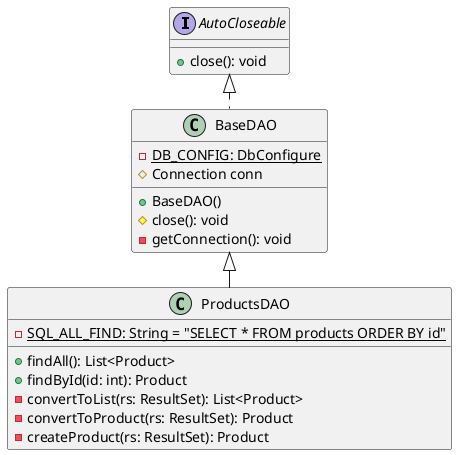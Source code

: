 @startuml ProductDAO
left to right direction

interface AutoCloseable {
  ' 抽象メソッド
  {method} +close(): void
}

class BaseDAO {
  {static} -DB_CONFIG: DbConfigure
  {field}  #Connection conn
  '
  ' コンストラクタ
  {method} +BaseDAO()
  '
  ' 限定公開メソッド：継承クラスからの利用のみ許可
  {method} #close(): void
  '
  ' 内部メソッド
  {method} -getConnection(): void
}

class ProductsDAO {
  ' SQL文字列
  {static} -SQL_ALL_FIND: String = "SELECT * FROM products ORDER BY id"
  '
  ' 公開メソッド：CRUD操作実行メソッド
  {method} +findAll(): List<Product>
  {method} +findById(id: int): Product
  ' 
  ' 補助メソッド（非公開）
  {method} -convertToList(rs: ResultSet): List<Product>
  {method} -convertToProduct(rs: ResultSet): Product
  {method} -createProduct(rs: ResultSet): Product
}

' 継承関係
AutoCloseable <|. BaseDAO
BaseDAO <|- ProductsDAO

/'
note right of BaseDAO::close
  AutoCloseable の close() をオーバーライドしています。
  これは BaseDAO がリソースを正しく解放するために必要です。
end note
'/

@enduml
